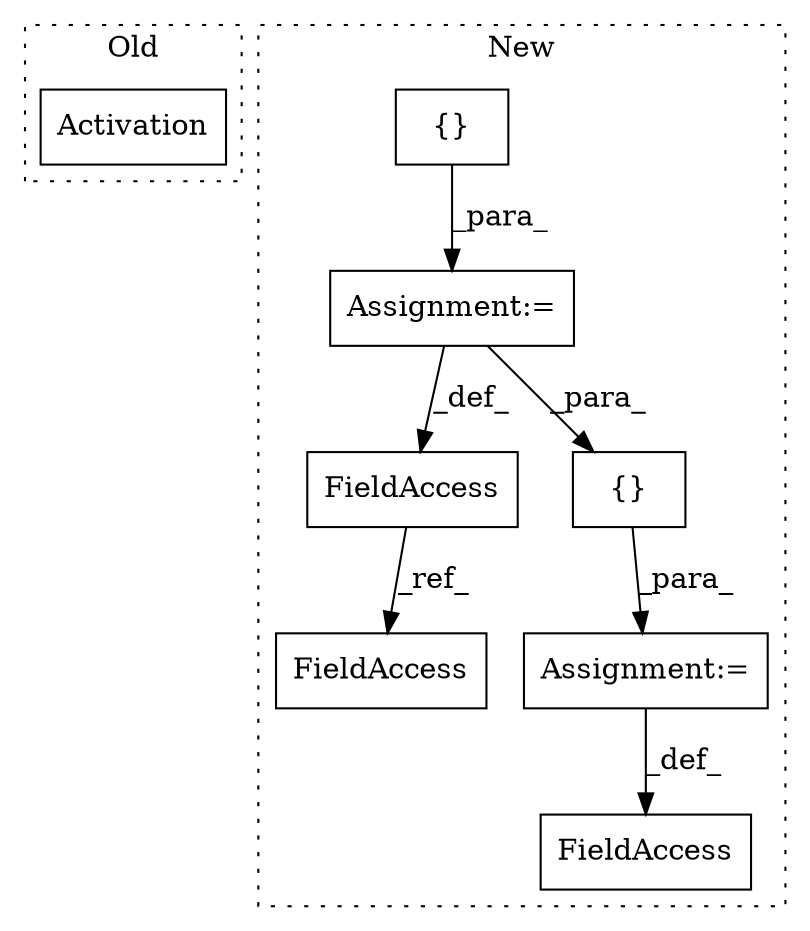 digraph G {
subgraph cluster0 {
1 [label="Activation" a="32" s="7661,7681" l="11,1" shape="box"];
label = "Old";
style="dotted";
}
subgraph cluster1 {
2 [label="{}" a="4" s="7675,7697" l="1,1" shape="box"];
3 [label="Assignment:=" a="7" s="7914" l="1" shape="box"];
4 [label="FieldAccess" a="22" s="7653" l="8" shape="box"];
5 [label="FieldAccess" a="22" s="7722" l="8" shape="box"];
6 [label="FieldAccess" a="22" s="7909" l="5" shape="box"];
7 [label="{}" a="4" s="7765,7791" l="1,1" shape="box"];
8 [label="Assignment:=" a="7" s="7661" l="1" shape="box"];
label = "New";
style="dotted";
}
2 -> 8 [label="_para_"];
3 -> 6 [label="_def_"];
4 -> 5 [label="_ref_"];
7 -> 3 [label="_para_"];
8 -> 4 [label="_def_"];
8 -> 7 [label="_para_"];
}